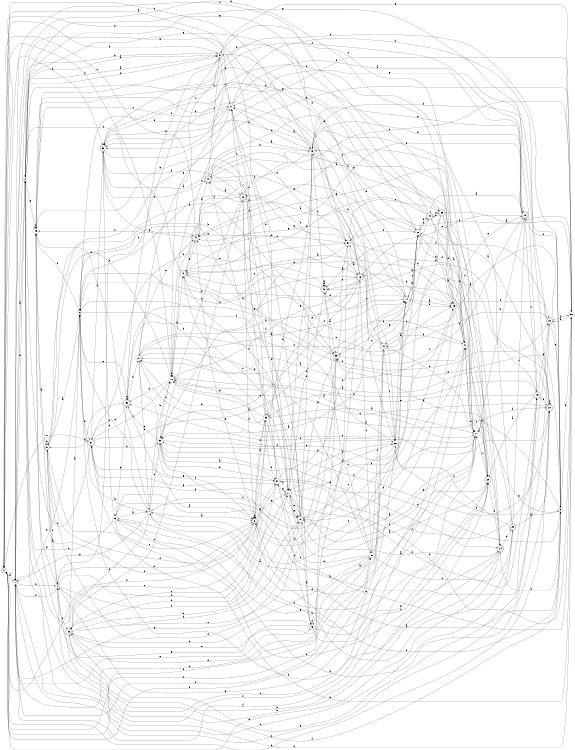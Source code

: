 digraph n42_6 {
__start0 [label="" shape="none"];

rankdir=LR;
size="8,5";

s0 [style="rounded,filled", color="black", fillcolor="white" shape="doublecircle", label="0"];
s1 [style="filled", color="black", fillcolor="white" shape="circle", label="1"];
s2 [style="filled", color="black", fillcolor="white" shape="circle", label="2"];
s3 [style="rounded,filled", color="black", fillcolor="white" shape="doublecircle", label="3"];
s4 [style="filled", color="black", fillcolor="white" shape="circle", label="4"];
s5 [style="rounded,filled", color="black", fillcolor="white" shape="doublecircle", label="5"];
s6 [style="filled", color="black", fillcolor="white" shape="circle", label="6"];
s7 [style="filled", color="black", fillcolor="white" shape="circle", label="7"];
s8 [style="rounded,filled", color="black", fillcolor="white" shape="doublecircle", label="8"];
s9 [style="filled", color="black", fillcolor="white" shape="circle", label="9"];
s10 [style="filled", color="black", fillcolor="white" shape="circle", label="10"];
s11 [style="filled", color="black", fillcolor="white" shape="circle", label="11"];
s12 [style="rounded,filled", color="black", fillcolor="white" shape="doublecircle", label="12"];
s13 [style="filled", color="black", fillcolor="white" shape="circle", label="13"];
s14 [style="filled", color="black", fillcolor="white" shape="circle", label="14"];
s15 [style="filled", color="black", fillcolor="white" shape="circle", label="15"];
s16 [style="rounded,filled", color="black", fillcolor="white" shape="doublecircle", label="16"];
s17 [style="filled", color="black", fillcolor="white" shape="circle", label="17"];
s18 [style="rounded,filled", color="black", fillcolor="white" shape="doublecircle", label="18"];
s19 [style="rounded,filled", color="black", fillcolor="white" shape="doublecircle", label="19"];
s20 [style="rounded,filled", color="black", fillcolor="white" shape="doublecircle", label="20"];
s21 [style="filled", color="black", fillcolor="white" shape="circle", label="21"];
s22 [style="rounded,filled", color="black", fillcolor="white" shape="doublecircle", label="22"];
s23 [style="filled", color="black", fillcolor="white" shape="circle", label="23"];
s24 [style="rounded,filled", color="black", fillcolor="white" shape="doublecircle", label="24"];
s25 [style="rounded,filled", color="black", fillcolor="white" shape="doublecircle", label="25"];
s26 [style="filled", color="black", fillcolor="white" shape="circle", label="26"];
s27 [style="filled", color="black", fillcolor="white" shape="circle", label="27"];
s28 [style="rounded,filled", color="black", fillcolor="white" shape="doublecircle", label="28"];
s29 [style="filled", color="black", fillcolor="white" shape="circle", label="29"];
s30 [style="filled", color="black", fillcolor="white" shape="circle", label="30"];
s31 [style="filled", color="black", fillcolor="white" shape="circle", label="31"];
s32 [style="rounded,filled", color="black", fillcolor="white" shape="doublecircle", label="32"];
s33 [style="rounded,filled", color="black", fillcolor="white" shape="doublecircle", label="33"];
s34 [style="filled", color="black", fillcolor="white" shape="circle", label="34"];
s35 [style="rounded,filled", color="black", fillcolor="white" shape="doublecircle", label="35"];
s36 [style="filled", color="black", fillcolor="white" shape="circle", label="36"];
s37 [style="rounded,filled", color="black", fillcolor="white" shape="doublecircle", label="37"];
s38 [style="rounded,filled", color="black", fillcolor="white" shape="doublecircle", label="38"];
s39 [style="filled", color="black", fillcolor="white" shape="circle", label="39"];
s40 [style="rounded,filled", color="black", fillcolor="white" shape="doublecircle", label="40"];
s41 [style="filled", color="black", fillcolor="white" shape="circle", label="41"];
s42 [style="rounded,filled", color="black", fillcolor="white" shape="doublecircle", label="42"];
s43 [style="filled", color="black", fillcolor="white" shape="circle", label="43"];
s44 [style="rounded,filled", color="black", fillcolor="white" shape="doublecircle", label="44"];
s45 [style="filled", color="black", fillcolor="white" shape="circle", label="45"];
s46 [style="rounded,filled", color="black", fillcolor="white" shape="doublecircle", label="46"];
s47 [style="rounded,filled", color="black", fillcolor="white" shape="doublecircle", label="47"];
s48 [style="rounded,filled", color="black", fillcolor="white" shape="doublecircle", label="48"];
s49 [style="rounded,filled", color="black", fillcolor="white" shape="doublecircle", label="49"];
s50 [style="rounded,filled", color="black", fillcolor="white" shape="doublecircle", label="50"];
s51 [style="filled", color="black", fillcolor="white" shape="circle", label="51"];
s0 -> s1 [label="a"];
s0 -> s43 [label="b"];
s0 -> s51 [label="c"];
s0 -> s38 [label="d"];
s0 -> s37 [label="e"];
s0 -> s51 [label="f"];
s0 -> s3 [label="g"];
s1 -> s2 [label="a"];
s1 -> s4 [label="b"];
s1 -> s49 [label="c"];
s1 -> s51 [label="d"];
s1 -> s13 [label="e"];
s1 -> s11 [label="f"];
s1 -> s43 [label="g"];
s2 -> s3 [label="a"];
s2 -> s1 [label="b"];
s2 -> s39 [label="c"];
s2 -> s3 [label="d"];
s2 -> s45 [label="e"];
s2 -> s41 [label="f"];
s2 -> s34 [label="g"];
s3 -> s2 [label="a"];
s3 -> s4 [label="b"];
s3 -> s10 [label="c"];
s3 -> s11 [label="d"];
s3 -> s17 [label="e"];
s3 -> s50 [label="f"];
s3 -> s1 [label="g"];
s4 -> s5 [label="a"];
s4 -> s27 [label="b"];
s4 -> s16 [label="c"];
s4 -> s1 [label="d"];
s4 -> s32 [label="e"];
s4 -> s27 [label="f"];
s4 -> s45 [label="g"];
s5 -> s6 [label="a"];
s5 -> s5 [label="b"];
s5 -> s8 [label="c"];
s5 -> s31 [label="d"];
s5 -> s4 [label="e"];
s5 -> s36 [label="f"];
s5 -> s33 [label="g"];
s6 -> s7 [label="a"];
s6 -> s33 [label="b"];
s6 -> s45 [label="c"];
s6 -> s27 [label="d"];
s6 -> s1 [label="e"];
s6 -> s26 [label="f"];
s6 -> s37 [label="g"];
s7 -> s8 [label="a"];
s7 -> s10 [label="b"];
s7 -> s6 [label="c"];
s7 -> s30 [label="d"];
s7 -> s45 [label="e"];
s7 -> s32 [label="f"];
s7 -> s1 [label="g"];
s8 -> s9 [label="a"];
s8 -> s4 [label="b"];
s8 -> s27 [label="c"];
s8 -> s39 [label="d"];
s8 -> s9 [label="e"];
s8 -> s0 [label="f"];
s8 -> s8 [label="g"];
s9 -> s10 [label="a"];
s9 -> s36 [label="b"];
s9 -> s38 [label="c"];
s9 -> s18 [label="d"];
s9 -> s33 [label="e"];
s9 -> s24 [label="f"];
s9 -> s11 [label="g"];
s10 -> s11 [label="a"];
s10 -> s50 [label="b"];
s10 -> s17 [label="c"];
s10 -> s10 [label="d"];
s10 -> s5 [label="e"];
s10 -> s0 [label="f"];
s10 -> s47 [label="g"];
s11 -> s12 [label="a"];
s11 -> s30 [label="b"];
s11 -> s28 [label="c"];
s11 -> s7 [label="d"];
s11 -> s50 [label="e"];
s11 -> s20 [label="f"];
s11 -> s44 [label="g"];
s12 -> s13 [label="a"];
s12 -> s17 [label="b"];
s12 -> s47 [label="c"];
s12 -> s48 [label="d"];
s12 -> s43 [label="e"];
s12 -> s37 [label="f"];
s12 -> s1 [label="g"];
s13 -> s14 [label="a"];
s13 -> s32 [label="b"];
s13 -> s31 [label="c"];
s13 -> s13 [label="d"];
s13 -> s28 [label="e"];
s13 -> s28 [label="f"];
s13 -> s45 [label="g"];
s14 -> s15 [label="a"];
s14 -> s2 [label="b"];
s14 -> s46 [label="c"];
s14 -> s3 [label="d"];
s14 -> s47 [label="e"];
s14 -> s15 [label="f"];
s14 -> s29 [label="g"];
s15 -> s1 [label="a"];
s15 -> s16 [label="b"];
s15 -> s41 [label="c"];
s15 -> s7 [label="d"];
s15 -> s18 [label="e"];
s15 -> s22 [label="f"];
s15 -> s29 [label="g"];
s16 -> s17 [label="a"];
s16 -> s48 [label="b"];
s16 -> s51 [label="c"];
s16 -> s6 [label="d"];
s16 -> s30 [label="e"];
s16 -> s10 [label="f"];
s16 -> s39 [label="g"];
s17 -> s18 [label="a"];
s17 -> s9 [label="b"];
s17 -> s48 [label="c"];
s17 -> s0 [label="d"];
s17 -> s21 [label="e"];
s17 -> s6 [label="f"];
s17 -> s38 [label="g"];
s18 -> s19 [label="a"];
s18 -> s11 [label="b"];
s18 -> s49 [label="c"];
s18 -> s43 [label="d"];
s18 -> s16 [label="e"];
s18 -> s38 [label="f"];
s18 -> s43 [label="g"];
s19 -> s20 [label="a"];
s19 -> s29 [label="b"];
s19 -> s47 [label="c"];
s19 -> s35 [label="d"];
s19 -> s41 [label="e"];
s19 -> s1 [label="f"];
s19 -> s38 [label="g"];
s20 -> s21 [label="a"];
s20 -> s0 [label="b"];
s20 -> s10 [label="c"];
s20 -> s46 [label="d"];
s20 -> s21 [label="e"];
s20 -> s20 [label="f"];
s20 -> s17 [label="g"];
s21 -> s14 [label="a"];
s21 -> s22 [label="b"];
s21 -> s7 [label="c"];
s21 -> s15 [label="d"];
s21 -> s44 [label="e"];
s21 -> s8 [label="f"];
s21 -> s51 [label="g"];
s22 -> s23 [label="a"];
s22 -> s50 [label="b"];
s22 -> s36 [label="c"];
s22 -> s46 [label="d"];
s22 -> s9 [label="e"];
s22 -> s31 [label="f"];
s22 -> s2 [label="g"];
s23 -> s7 [label="a"];
s23 -> s20 [label="b"];
s23 -> s2 [label="c"];
s23 -> s24 [label="d"];
s23 -> s14 [label="e"];
s23 -> s11 [label="f"];
s23 -> s50 [label="g"];
s24 -> s12 [label="a"];
s24 -> s4 [label="b"];
s24 -> s25 [label="c"];
s24 -> s41 [label="d"];
s24 -> s0 [label="e"];
s24 -> s6 [label="f"];
s24 -> s46 [label="g"];
s25 -> s20 [label="a"];
s25 -> s23 [label="b"];
s25 -> s1 [label="c"];
s25 -> s26 [label="d"];
s25 -> s38 [label="e"];
s25 -> s18 [label="f"];
s25 -> s33 [label="g"];
s26 -> s14 [label="a"];
s26 -> s27 [label="b"];
s26 -> s34 [label="c"];
s26 -> s9 [label="d"];
s26 -> s12 [label="e"];
s26 -> s30 [label="f"];
s26 -> s4 [label="g"];
s27 -> s28 [label="a"];
s27 -> s15 [label="b"];
s27 -> s26 [label="c"];
s27 -> s36 [label="d"];
s27 -> s12 [label="e"];
s27 -> s49 [label="f"];
s27 -> s12 [label="g"];
s28 -> s29 [label="a"];
s28 -> s32 [label="b"];
s28 -> s27 [label="c"];
s28 -> s24 [label="d"];
s28 -> s44 [label="e"];
s28 -> s41 [label="f"];
s28 -> s23 [label="g"];
s29 -> s30 [label="a"];
s29 -> s26 [label="b"];
s29 -> s14 [label="c"];
s29 -> s6 [label="d"];
s29 -> s43 [label="e"];
s29 -> s19 [label="f"];
s29 -> s2 [label="g"];
s30 -> s31 [label="a"];
s30 -> s31 [label="b"];
s30 -> s10 [label="c"];
s30 -> s50 [label="d"];
s30 -> s24 [label="e"];
s30 -> s20 [label="f"];
s30 -> s15 [label="g"];
s31 -> s0 [label="a"];
s31 -> s32 [label="b"];
s31 -> s14 [label="c"];
s31 -> s9 [label="d"];
s31 -> s27 [label="e"];
s31 -> s40 [label="f"];
s31 -> s37 [label="g"];
s32 -> s6 [label="a"];
s32 -> s12 [label="b"];
s32 -> s31 [label="c"];
s32 -> s12 [label="d"];
s32 -> s33 [label="e"];
s32 -> s9 [label="f"];
s32 -> s49 [label="g"];
s33 -> s34 [label="a"];
s33 -> s8 [label="b"];
s33 -> s18 [label="c"];
s33 -> s19 [label="d"];
s33 -> s6 [label="e"];
s33 -> s7 [label="f"];
s33 -> s12 [label="g"];
s34 -> s16 [label="a"];
s34 -> s28 [label="b"];
s34 -> s35 [label="c"];
s34 -> s44 [label="d"];
s34 -> s32 [label="e"];
s34 -> s29 [label="f"];
s34 -> s30 [label="g"];
s35 -> s36 [label="a"];
s35 -> s15 [label="b"];
s35 -> s8 [label="c"];
s35 -> s45 [label="d"];
s35 -> s19 [label="e"];
s35 -> s28 [label="f"];
s35 -> s33 [label="g"];
s36 -> s22 [label="a"];
s36 -> s37 [label="b"];
s36 -> s40 [label="c"];
s36 -> s2 [label="d"];
s36 -> s30 [label="e"];
s36 -> s34 [label="f"];
s36 -> s3 [label="g"];
s37 -> s14 [label="a"];
s37 -> s30 [label="b"];
s37 -> s10 [label="c"];
s37 -> s2 [label="d"];
s37 -> s34 [label="e"];
s37 -> s38 [label="f"];
s37 -> s31 [label="g"];
s38 -> s39 [label="a"];
s38 -> s26 [label="b"];
s38 -> s40 [label="c"];
s38 -> s23 [label="d"];
s38 -> s36 [label="e"];
s38 -> s48 [label="f"];
s38 -> s44 [label="g"];
s39 -> s11 [label="a"];
s39 -> s21 [label="b"];
s39 -> s17 [label="c"];
s39 -> s8 [label="d"];
s39 -> s31 [label="e"];
s39 -> s12 [label="f"];
s39 -> s10 [label="g"];
s40 -> s41 [label="a"];
s40 -> s43 [label="b"];
s40 -> s27 [label="c"];
s40 -> s35 [label="d"];
s40 -> s34 [label="e"];
s40 -> s3 [label="f"];
s40 -> s42 [label="g"];
s41 -> s21 [label="a"];
s41 -> s42 [label="b"];
s41 -> s4 [label="c"];
s41 -> s11 [label="d"];
s41 -> s12 [label="e"];
s41 -> s29 [label="f"];
s41 -> s38 [label="g"];
s42 -> s9 [label="a"];
s42 -> s43 [label="b"];
s42 -> s26 [label="c"];
s42 -> s11 [label="d"];
s42 -> s0 [label="e"];
s42 -> s1 [label="f"];
s42 -> s44 [label="g"];
s43 -> s17 [label="a"];
s43 -> s44 [label="b"];
s43 -> s46 [label="c"];
s43 -> s17 [label="d"];
s43 -> s8 [label="e"];
s43 -> s24 [label="f"];
s43 -> s27 [label="g"];
s44 -> s14 [label="a"];
s44 -> s10 [label="b"];
s44 -> s0 [label="c"];
s44 -> s16 [label="d"];
s44 -> s8 [label="e"];
s44 -> s45 [label="f"];
s44 -> s40 [label="g"];
s45 -> s5 [label="a"];
s45 -> s16 [label="b"];
s45 -> s17 [label="c"];
s45 -> s8 [label="d"];
s45 -> s27 [label="e"];
s45 -> s45 [label="f"];
s45 -> s29 [label="g"];
s46 -> s33 [label="a"];
s46 -> s27 [label="b"];
s46 -> s16 [label="c"];
s46 -> s6 [label="d"];
s46 -> s46 [label="e"];
s46 -> s47 [label="f"];
s46 -> s46 [label="g"];
s47 -> s15 [label="a"];
s47 -> s13 [label="b"];
s47 -> s2 [label="c"];
s47 -> s11 [label="d"];
s47 -> s44 [label="e"];
s47 -> s41 [label="f"];
s47 -> s18 [label="g"];
s48 -> s40 [label="a"];
s48 -> s15 [label="b"];
s48 -> s30 [label="c"];
s48 -> s8 [label="d"];
s48 -> s32 [label="e"];
s48 -> s47 [label="f"];
s48 -> s34 [label="g"];
s49 -> s28 [label="a"];
s49 -> s10 [label="b"];
s49 -> s42 [label="c"];
s49 -> s20 [label="d"];
s49 -> s39 [label="e"];
s49 -> s43 [label="f"];
s49 -> s22 [label="g"];
s50 -> s8 [label="a"];
s50 -> s37 [label="b"];
s50 -> s50 [label="c"];
s50 -> s21 [label="d"];
s50 -> s6 [label="e"];
s50 -> s5 [label="f"];
s50 -> s14 [label="g"];
s51 -> s7 [label="a"];
s51 -> s46 [label="b"];
s51 -> s42 [label="c"];
s51 -> s5 [label="d"];
s51 -> s31 [label="e"];
s51 -> s25 [label="f"];
s51 -> s11 [label="g"];

}